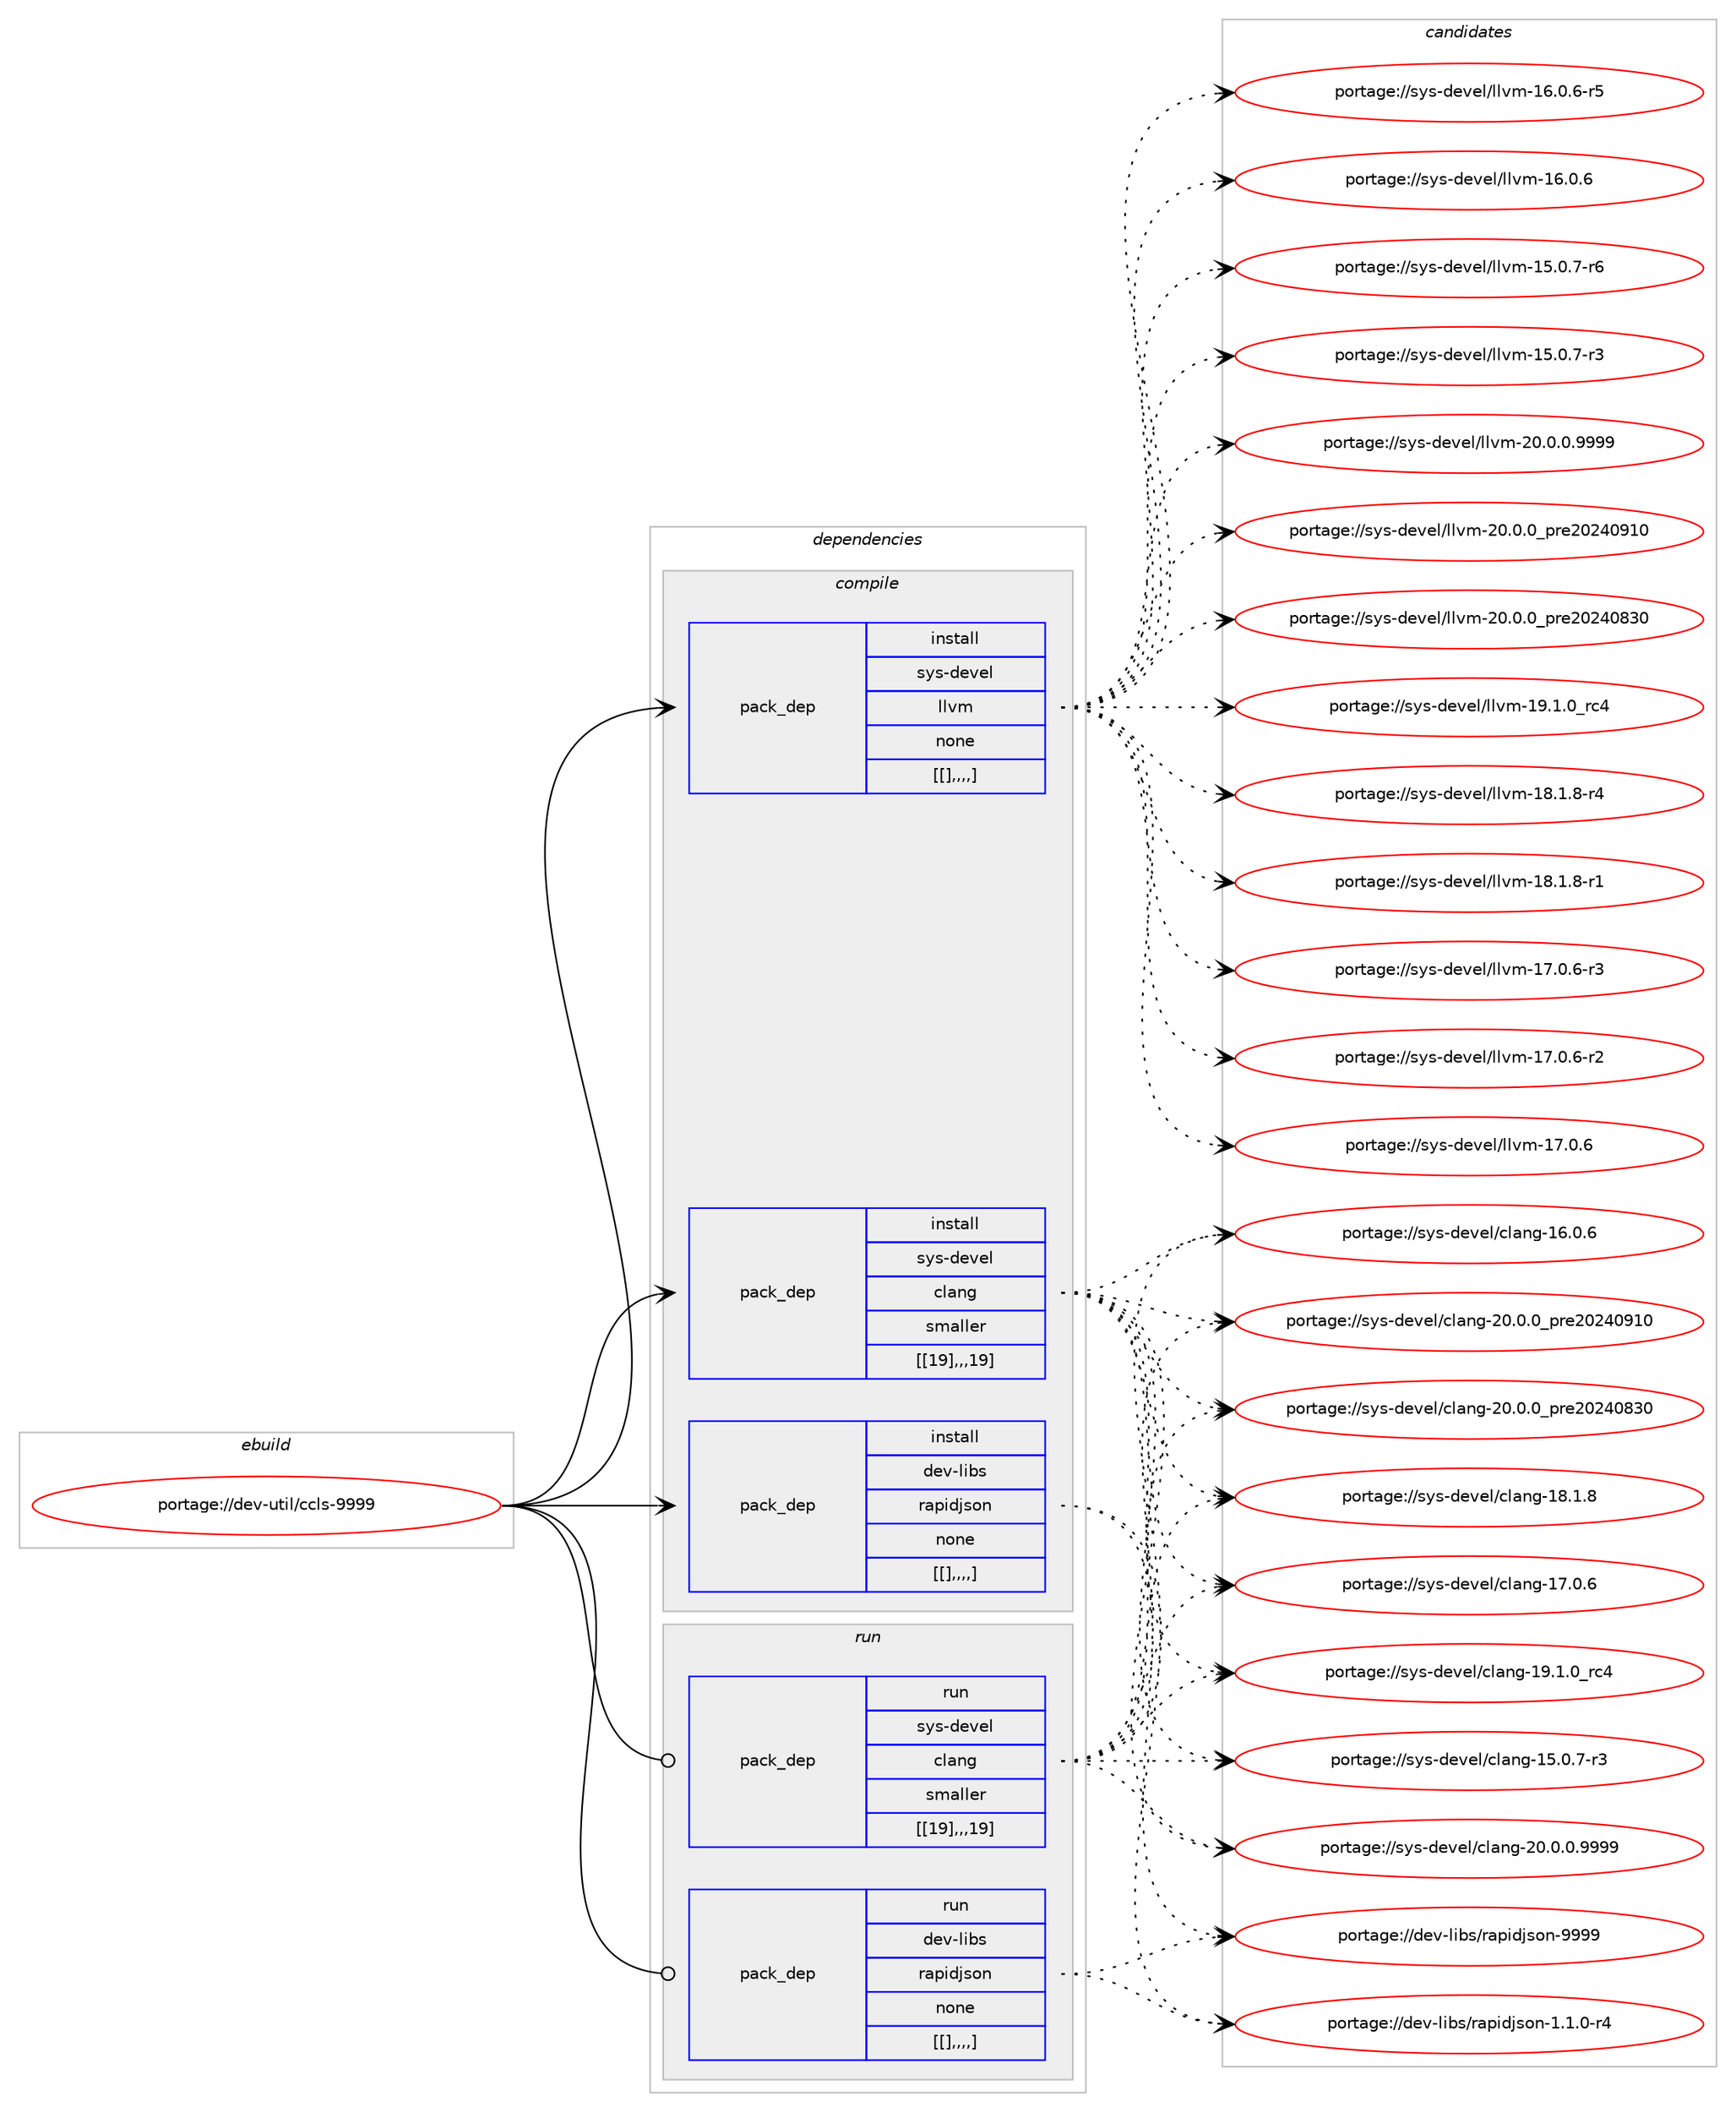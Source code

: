 digraph prolog {

# *************
# Graph options
# *************

newrank=true;
concentrate=true;
compound=true;
graph [rankdir=LR,fontname=Helvetica,fontsize=10,ranksep=1.5];#, ranksep=2.5, nodesep=0.2];
edge  [arrowhead=vee];
node  [fontname=Helvetica,fontsize=10];

# **********
# The ebuild
# **********

subgraph cluster_leftcol {
color=gray;
label=<<i>ebuild</i>>;
id [label="portage://dev-util/ccls-9999", color=red, width=4, href="../dev-util/ccls-9999.svg"];
}

# ****************
# The dependencies
# ****************

subgraph cluster_midcol {
color=gray;
label=<<i>dependencies</i>>;
subgraph cluster_compile {
fillcolor="#eeeeee";
style=filled;
label=<<i>compile</i>>;
subgraph pack152592 {
dependency215160 [label=<<TABLE BORDER="0" CELLBORDER="1" CELLSPACING="0" CELLPADDING="4" WIDTH="220"><TR><TD ROWSPAN="6" CELLPADDING="30">pack_dep</TD></TR><TR><TD WIDTH="110">install</TD></TR><TR><TD>dev-libs</TD></TR><TR><TD>rapidjson</TD></TR><TR><TD>none</TD></TR><TR><TD>[[],,,,]</TD></TR></TABLE>>, shape=none, color=blue];
}
id:e -> dependency215160:w [weight=20,style="solid",arrowhead="vee"];
subgraph pack152593 {
dependency215161 [label=<<TABLE BORDER="0" CELLBORDER="1" CELLSPACING="0" CELLPADDING="4" WIDTH="220"><TR><TD ROWSPAN="6" CELLPADDING="30">pack_dep</TD></TR><TR><TD WIDTH="110">install</TD></TR><TR><TD>sys-devel</TD></TR><TR><TD>clang</TD></TR><TR><TD>smaller</TD></TR><TR><TD>[[19],,,19]</TD></TR></TABLE>>, shape=none, color=blue];
}
id:e -> dependency215161:w [weight=20,style="solid",arrowhead="vee"];
subgraph pack152594 {
dependency215162 [label=<<TABLE BORDER="0" CELLBORDER="1" CELLSPACING="0" CELLPADDING="4" WIDTH="220"><TR><TD ROWSPAN="6" CELLPADDING="30">pack_dep</TD></TR><TR><TD WIDTH="110">install</TD></TR><TR><TD>sys-devel</TD></TR><TR><TD>llvm</TD></TR><TR><TD>none</TD></TR><TR><TD>[[],,,,]</TD></TR></TABLE>>, shape=none, color=blue];
}
id:e -> dependency215162:w [weight=20,style="solid",arrowhead="vee"];
}
subgraph cluster_compileandrun {
fillcolor="#eeeeee";
style=filled;
label=<<i>compile and run</i>>;
}
subgraph cluster_run {
fillcolor="#eeeeee";
style=filled;
label=<<i>run</i>>;
subgraph pack152595 {
dependency215163 [label=<<TABLE BORDER="0" CELLBORDER="1" CELLSPACING="0" CELLPADDING="4" WIDTH="220"><TR><TD ROWSPAN="6" CELLPADDING="30">pack_dep</TD></TR><TR><TD WIDTH="110">run</TD></TR><TR><TD>dev-libs</TD></TR><TR><TD>rapidjson</TD></TR><TR><TD>none</TD></TR><TR><TD>[[],,,,]</TD></TR></TABLE>>, shape=none, color=blue];
}
id:e -> dependency215163:w [weight=20,style="solid",arrowhead="odot"];
subgraph pack152596 {
dependency215164 [label=<<TABLE BORDER="0" CELLBORDER="1" CELLSPACING="0" CELLPADDING="4" WIDTH="220"><TR><TD ROWSPAN="6" CELLPADDING="30">pack_dep</TD></TR><TR><TD WIDTH="110">run</TD></TR><TR><TD>sys-devel</TD></TR><TR><TD>clang</TD></TR><TR><TD>smaller</TD></TR><TR><TD>[[19],,,19]</TD></TR></TABLE>>, shape=none, color=blue];
}
id:e -> dependency215164:w [weight=20,style="solid",arrowhead="odot"];
}
}

# **************
# The candidates
# **************

subgraph cluster_choices {
rank=same;
color=gray;
label=<<i>candidates</i>>;

subgraph choice152592 {
color=black;
nodesep=1;
choice100101118451081059811547114971121051001061151111104557575757 [label="portage://dev-libs/rapidjson-9999", color=red, width=4,href="../dev-libs/rapidjson-9999.svg"];
choice100101118451081059811547114971121051001061151111104549464946484511452 [label="portage://dev-libs/rapidjson-1.1.0-r4", color=red, width=4,href="../dev-libs/rapidjson-1.1.0-r4.svg"];
dependency215160:e -> choice100101118451081059811547114971121051001061151111104557575757:w [style=dotted,weight="100"];
dependency215160:e -> choice100101118451081059811547114971121051001061151111104549464946484511452:w [style=dotted,weight="100"];
}
subgraph choice152593 {
color=black;
nodesep=1;
choice11512111545100101118101108479910897110103455048464846484657575757 [label="portage://sys-devel/clang-20.0.0.9999", color=red, width=4,href="../sys-devel/clang-20.0.0.9999.svg"];
choice1151211154510010111810110847991089711010345504846484648951121141015048505248574948 [label="portage://sys-devel/clang-20.0.0_pre20240910", color=red, width=4,href="../sys-devel/clang-20.0.0_pre20240910.svg"];
choice1151211154510010111810110847991089711010345504846484648951121141015048505248565148 [label="portage://sys-devel/clang-20.0.0_pre20240830", color=red, width=4,href="../sys-devel/clang-20.0.0_pre20240830.svg"];
choice1151211154510010111810110847991089711010345495746494648951149952 [label="portage://sys-devel/clang-19.1.0_rc4", color=red, width=4,href="../sys-devel/clang-19.1.0_rc4.svg"];
choice1151211154510010111810110847991089711010345495646494656 [label="portage://sys-devel/clang-18.1.8", color=red, width=4,href="../sys-devel/clang-18.1.8.svg"];
choice1151211154510010111810110847991089711010345495546484654 [label="portage://sys-devel/clang-17.0.6", color=red, width=4,href="../sys-devel/clang-17.0.6.svg"];
choice1151211154510010111810110847991089711010345495446484654 [label="portage://sys-devel/clang-16.0.6", color=red, width=4,href="../sys-devel/clang-16.0.6.svg"];
choice11512111545100101118101108479910897110103454953464846554511451 [label="portage://sys-devel/clang-15.0.7-r3", color=red, width=4,href="../sys-devel/clang-15.0.7-r3.svg"];
dependency215161:e -> choice11512111545100101118101108479910897110103455048464846484657575757:w [style=dotted,weight="100"];
dependency215161:e -> choice1151211154510010111810110847991089711010345504846484648951121141015048505248574948:w [style=dotted,weight="100"];
dependency215161:e -> choice1151211154510010111810110847991089711010345504846484648951121141015048505248565148:w [style=dotted,weight="100"];
dependency215161:e -> choice1151211154510010111810110847991089711010345495746494648951149952:w [style=dotted,weight="100"];
dependency215161:e -> choice1151211154510010111810110847991089711010345495646494656:w [style=dotted,weight="100"];
dependency215161:e -> choice1151211154510010111810110847991089711010345495546484654:w [style=dotted,weight="100"];
dependency215161:e -> choice1151211154510010111810110847991089711010345495446484654:w [style=dotted,weight="100"];
dependency215161:e -> choice11512111545100101118101108479910897110103454953464846554511451:w [style=dotted,weight="100"];
}
subgraph choice152594 {
color=black;
nodesep=1;
choice1151211154510010111810110847108108118109455048464846484657575757 [label="portage://sys-devel/llvm-20.0.0.9999", color=red, width=4,href="../sys-devel/llvm-20.0.0.9999.svg"];
choice115121115451001011181011084710810811810945504846484648951121141015048505248574948 [label="portage://sys-devel/llvm-20.0.0_pre20240910", color=red, width=4,href="../sys-devel/llvm-20.0.0_pre20240910.svg"];
choice115121115451001011181011084710810811810945504846484648951121141015048505248565148 [label="portage://sys-devel/llvm-20.0.0_pre20240830", color=red, width=4,href="../sys-devel/llvm-20.0.0_pre20240830.svg"];
choice115121115451001011181011084710810811810945495746494648951149952 [label="portage://sys-devel/llvm-19.1.0_rc4", color=red, width=4,href="../sys-devel/llvm-19.1.0_rc4.svg"];
choice1151211154510010111810110847108108118109454956464946564511452 [label="portage://sys-devel/llvm-18.1.8-r4", color=red, width=4,href="../sys-devel/llvm-18.1.8-r4.svg"];
choice1151211154510010111810110847108108118109454956464946564511449 [label="portage://sys-devel/llvm-18.1.8-r1", color=red, width=4,href="../sys-devel/llvm-18.1.8-r1.svg"];
choice1151211154510010111810110847108108118109454955464846544511451 [label="portage://sys-devel/llvm-17.0.6-r3", color=red, width=4,href="../sys-devel/llvm-17.0.6-r3.svg"];
choice1151211154510010111810110847108108118109454955464846544511450 [label="portage://sys-devel/llvm-17.0.6-r2", color=red, width=4,href="../sys-devel/llvm-17.0.6-r2.svg"];
choice115121115451001011181011084710810811810945495546484654 [label="portage://sys-devel/llvm-17.0.6", color=red, width=4,href="../sys-devel/llvm-17.0.6.svg"];
choice1151211154510010111810110847108108118109454954464846544511453 [label="portage://sys-devel/llvm-16.0.6-r5", color=red, width=4,href="../sys-devel/llvm-16.0.6-r5.svg"];
choice115121115451001011181011084710810811810945495446484654 [label="portage://sys-devel/llvm-16.0.6", color=red, width=4,href="../sys-devel/llvm-16.0.6.svg"];
choice1151211154510010111810110847108108118109454953464846554511454 [label="portage://sys-devel/llvm-15.0.7-r6", color=red, width=4,href="../sys-devel/llvm-15.0.7-r6.svg"];
choice1151211154510010111810110847108108118109454953464846554511451 [label="portage://sys-devel/llvm-15.0.7-r3", color=red, width=4,href="../sys-devel/llvm-15.0.7-r3.svg"];
dependency215162:e -> choice1151211154510010111810110847108108118109455048464846484657575757:w [style=dotted,weight="100"];
dependency215162:e -> choice115121115451001011181011084710810811810945504846484648951121141015048505248574948:w [style=dotted,weight="100"];
dependency215162:e -> choice115121115451001011181011084710810811810945504846484648951121141015048505248565148:w [style=dotted,weight="100"];
dependency215162:e -> choice115121115451001011181011084710810811810945495746494648951149952:w [style=dotted,weight="100"];
dependency215162:e -> choice1151211154510010111810110847108108118109454956464946564511452:w [style=dotted,weight="100"];
dependency215162:e -> choice1151211154510010111810110847108108118109454956464946564511449:w [style=dotted,weight="100"];
dependency215162:e -> choice1151211154510010111810110847108108118109454955464846544511451:w [style=dotted,weight="100"];
dependency215162:e -> choice1151211154510010111810110847108108118109454955464846544511450:w [style=dotted,weight="100"];
dependency215162:e -> choice115121115451001011181011084710810811810945495546484654:w [style=dotted,weight="100"];
dependency215162:e -> choice1151211154510010111810110847108108118109454954464846544511453:w [style=dotted,weight="100"];
dependency215162:e -> choice115121115451001011181011084710810811810945495446484654:w [style=dotted,weight="100"];
dependency215162:e -> choice1151211154510010111810110847108108118109454953464846554511454:w [style=dotted,weight="100"];
dependency215162:e -> choice1151211154510010111810110847108108118109454953464846554511451:w [style=dotted,weight="100"];
}
subgraph choice152595 {
color=black;
nodesep=1;
choice100101118451081059811547114971121051001061151111104557575757 [label="portage://dev-libs/rapidjson-9999", color=red, width=4,href="../dev-libs/rapidjson-9999.svg"];
choice100101118451081059811547114971121051001061151111104549464946484511452 [label="portage://dev-libs/rapidjson-1.1.0-r4", color=red, width=4,href="../dev-libs/rapidjson-1.1.0-r4.svg"];
dependency215163:e -> choice100101118451081059811547114971121051001061151111104557575757:w [style=dotted,weight="100"];
dependency215163:e -> choice100101118451081059811547114971121051001061151111104549464946484511452:w [style=dotted,weight="100"];
}
subgraph choice152596 {
color=black;
nodesep=1;
choice11512111545100101118101108479910897110103455048464846484657575757 [label="portage://sys-devel/clang-20.0.0.9999", color=red, width=4,href="../sys-devel/clang-20.0.0.9999.svg"];
choice1151211154510010111810110847991089711010345504846484648951121141015048505248574948 [label="portage://sys-devel/clang-20.0.0_pre20240910", color=red, width=4,href="../sys-devel/clang-20.0.0_pre20240910.svg"];
choice1151211154510010111810110847991089711010345504846484648951121141015048505248565148 [label="portage://sys-devel/clang-20.0.0_pre20240830", color=red, width=4,href="../sys-devel/clang-20.0.0_pre20240830.svg"];
choice1151211154510010111810110847991089711010345495746494648951149952 [label="portage://sys-devel/clang-19.1.0_rc4", color=red, width=4,href="../sys-devel/clang-19.1.0_rc4.svg"];
choice1151211154510010111810110847991089711010345495646494656 [label="portage://sys-devel/clang-18.1.8", color=red, width=4,href="../sys-devel/clang-18.1.8.svg"];
choice1151211154510010111810110847991089711010345495546484654 [label="portage://sys-devel/clang-17.0.6", color=red, width=4,href="../sys-devel/clang-17.0.6.svg"];
choice1151211154510010111810110847991089711010345495446484654 [label="portage://sys-devel/clang-16.0.6", color=red, width=4,href="../sys-devel/clang-16.0.6.svg"];
choice11512111545100101118101108479910897110103454953464846554511451 [label="portage://sys-devel/clang-15.0.7-r3", color=red, width=4,href="../sys-devel/clang-15.0.7-r3.svg"];
dependency215164:e -> choice11512111545100101118101108479910897110103455048464846484657575757:w [style=dotted,weight="100"];
dependency215164:e -> choice1151211154510010111810110847991089711010345504846484648951121141015048505248574948:w [style=dotted,weight="100"];
dependency215164:e -> choice1151211154510010111810110847991089711010345504846484648951121141015048505248565148:w [style=dotted,weight="100"];
dependency215164:e -> choice1151211154510010111810110847991089711010345495746494648951149952:w [style=dotted,weight="100"];
dependency215164:e -> choice1151211154510010111810110847991089711010345495646494656:w [style=dotted,weight="100"];
dependency215164:e -> choice1151211154510010111810110847991089711010345495546484654:w [style=dotted,weight="100"];
dependency215164:e -> choice1151211154510010111810110847991089711010345495446484654:w [style=dotted,weight="100"];
dependency215164:e -> choice11512111545100101118101108479910897110103454953464846554511451:w [style=dotted,weight="100"];
}
}

}
